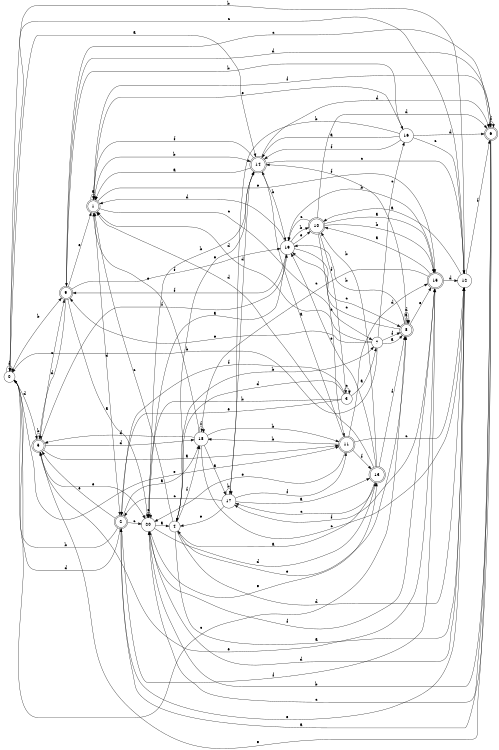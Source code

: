 digraph n17_7 {
__start0 [label="" shape="none"];

rankdir=LR;
size="8,5";

s0 [style="filled", color="black", fillcolor="white" shape="circle", label="0"];
s1 [style="rounded,filled", color="black", fillcolor="white" shape="doublecircle", label="1"];
s2 [style="rounded,filled", color="black", fillcolor="white" shape="doublecircle", label="2"];
s3 [style="filled", color="black", fillcolor="white" shape="circle", label="3"];
s4 [style="filled", color="black", fillcolor="white" shape="circle", label="4"];
s5 [style="rounded,filled", color="black", fillcolor="white" shape="doublecircle", label="5"];
s6 [style="rounded,filled", color="black", fillcolor="white" shape="doublecircle", label="6"];
s7 [style="filled", color="black", fillcolor="white" shape="circle", label="7"];
s8 [style="rounded,filled", color="black", fillcolor="white" shape="doublecircle", label="8"];
s9 [style="rounded,filled", color="black", fillcolor="white" shape="doublecircle", label="9"];
s10 [style="rounded,filled", color="black", fillcolor="white" shape="doublecircle", label="10"];
s11 [style="rounded,filled", color="black", fillcolor="white" shape="doublecircle", label="11"];
s12 [style="filled", color="black", fillcolor="white" shape="circle", label="12"];
s13 [style="rounded,filled", color="black", fillcolor="white" shape="doublecircle", label="13"];
s14 [style="rounded,filled", color="black", fillcolor="white" shape="doublecircle", label="14"];
s15 [style="rounded,filled", color="black", fillcolor="white" shape="doublecircle", label="15"];
s16 [style="filled", color="black", fillcolor="white" shape="circle", label="16"];
s17 [style="filled", color="black", fillcolor="white" shape="circle", label="17"];
s18 [style="filled", color="black", fillcolor="white" shape="circle", label="18"];
s19 [style="filled", color="black", fillcolor="white" shape="circle", label="19"];
s20 [style="filled", color="black", fillcolor="white" shape="circle", label="20"];
s0 -> s14 [label="a"];
s0 -> s9 [label="b"];
s0 -> s8 [label="c"];
s0 -> s5 [label="d"];
s0 -> s11 [label="e"];
s0 -> s0 [label="f"];
s1 -> s1 [label="a"];
s1 -> s14 [label="b"];
s1 -> s7 [label="c"];
s1 -> s2 [label="d"];
s1 -> s15 [label="e"];
s1 -> s6 [label="f"];
s2 -> s18 [label="a"];
s2 -> s0 [label="b"];
s2 -> s20 [label="c"];
s2 -> s0 [label="d"];
s2 -> s5 [label="e"];
s2 -> s15 [label="f"];
s3 -> s7 [label="a"];
s3 -> s20 [label="b"];
s3 -> s3 [label="c"];
s3 -> s4 [label="d"];
s3 -> s2 [label="e"];
s3 -> s2 [label="f"];
s4 -> s12 [label="a"];
s4 -> s7 [label="b"];
s4 -> s1 [label="c"];
s4 -> s12 [label="d"];
s4 -> s8 [label="e"];
s4 -> s18 [label="f"];
s5 -> s11 [label="a"];
s5 -> s5 [label="b"];
s5 -> s9 [label="c"];
s5 -> s18 [label="d"];
s5 -> s20 [label="e"];
s5 -> s19 [label="f"];
s6 -> s2 [label="a"];
s6 -> s20 [label="b"];
s6 -> s20 [label="c"];
s6 -> s9 [label="d"];
s6 -> s5 [label="e"];
s6 -> s6 [label="f"];
s7 -> s8 [label="a"];
s7 -> s0 [label="b"];
s7 -> s16 [label="c"];
s7 -> s1 [label="d"];
s7 -> s9 [label="e"];
s7 -> s8 [label="f"];
s8 -> s8 [label="a"];
s8 -> s19 [label="b"];
s8 -> s19 [label="c"];
s8 -> s8 [label="d"];
s8 -> s15 [label="e"];
s8 -> s14 [label="f"];
s9 -> s20 [label="a"];
s9 -> s16 [label="b"];
s9 -> s6 [label="c"];
s9 -> s5 [label="d"];
s9 -> s1 [label="e"];
s9 -> s19 [label="f"];
s10 -> s15 [label="a"];
s10 -> s15 [label="b"];
s10 -> s19 [label="c"];
s10 -> s6 [label="d"];
s10 -> s11 [label="e"];
s10 -> s3 [label="f"];
s11 -> s14 [label="a"];
s11 -> s18 [label="b"];
s11 -> s12 [label="c"];
s11 -> s15 [label="d"];
s11 -> s20 [label="e"];
s11 -> s13 [label="f"];
s12 -> s10 [label="a"];
s12 -> s0 [label="b"];
s12 -> s0 [label="c"];
s12 -> s20 [label="d"];
s12 -> s2 [label="e"];
s12 -> s6 [label="f"];
s13 -> s4 [label="a"];
s13 -> s10 [label="b"];
s13 -> s17 [label="c"];
s13 -> s1 [label="d"];
s13 -> s19 [label="e"];
s13 -> s8 [label="f"];
s14 -> s1 [label="a"];
s14 -> s19 [label="b"];
s14 -> s12 [label="c"];
s14 -> s6 [label="d"];
s14 -> s4 [label="e"];
s14 -> s1 [label="f"];
s15 -> s10 [label="a"];
s15 -> s19 [label="b"];
s15 -> s18 [label="c"];
s15 -> s12 [label="d"];
s15 -> s5 [label="e"];
s15 -> s17 [label="f"];
s16 -> s14 [label="a"];
s16 -> s17 [label="b"];
s16 -> s12 [label="c"];
s16 -> s6 [label="d"];
s16 -> s1 [label="e"];
s16 -> s14 [label="f"];
s17 -> s13 [label="a"];
s17 -> s17 [label="b"];
s17 -> s2 [label="c"];
s17 -> s14 [label="d"];
s17 -> s4 [label="e"];
s17 -> s11 [label="f"];
s18 -> s17 [label="a"];
s18 -> s11 [label="b"];
s18 -> s12 [label="c"];
s18 -> s5 [label="d"];
s18 -> s1 [label="e"];
s18 -> s18 [label="f"];
s19 -> s20 [label="a"];
s19 -> s10 [label="b"];
s19 -> s8 [label="c"];
s19 -> s1 [label="d"];
s19 -> s10 [label="e"];
s19 -> s9 [label="f"];
s20 -> s4 [label="a"];
s20 -> s14 [label="b"];
s20 -> s20 [label="c"];
s20 -> s13 [label="d"];
s20 -> s13 [label="e"];
s20 -> s15 [label="f"];

}